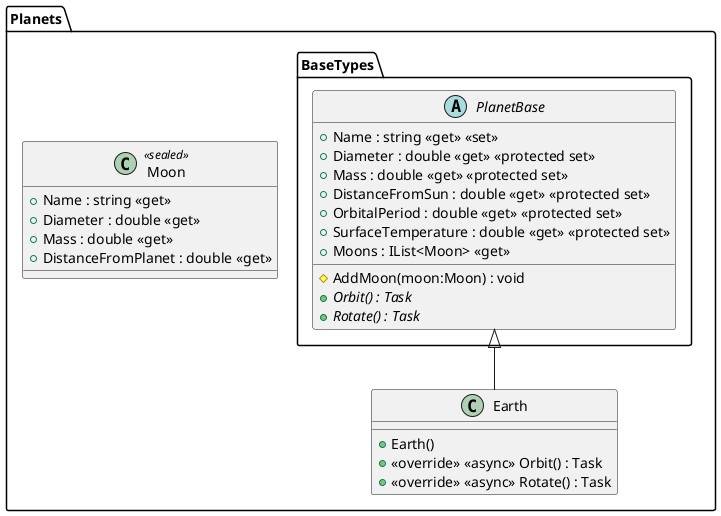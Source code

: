 @startuml
package "Planets" {
    class Earth {
        + Earth()
        + <<override>> <<async>> Orbit() : Task
        + <<override>> <<async>> Rotate() : Task
    }
}
package "Planets" {
    class Moon <<sealed>> {
        + Name : string <<get>>
        + Diameter : double <<get>>
        + Mass : double <<get>>
        + DistanceFromPlanet : double <<get>>
    }
}
package "Planets.BaseTypes" {
    abstract class PlanetBase {
        + Name : string <<get>> <<set>>
        + Diameter : double <<get>> <<protected set>>
        + Mass : double <<get>> <<protected set>>
        + DistanceFromSun : double <<get>> <<protected set>>
        + OrbitalPeriod : double <<get>> <<protected set>>
        + SurfaceTemperature : double <<get>> <<protected set>>
        + Moons : IList<Moon> <<get>>
        # AddMoon(moon:Moon) : void
        + {abstract} Orbit() : Task
        + {abstract} Rotate() : Task
    }
}
PlanetBase <|-- Earth
@enduml
